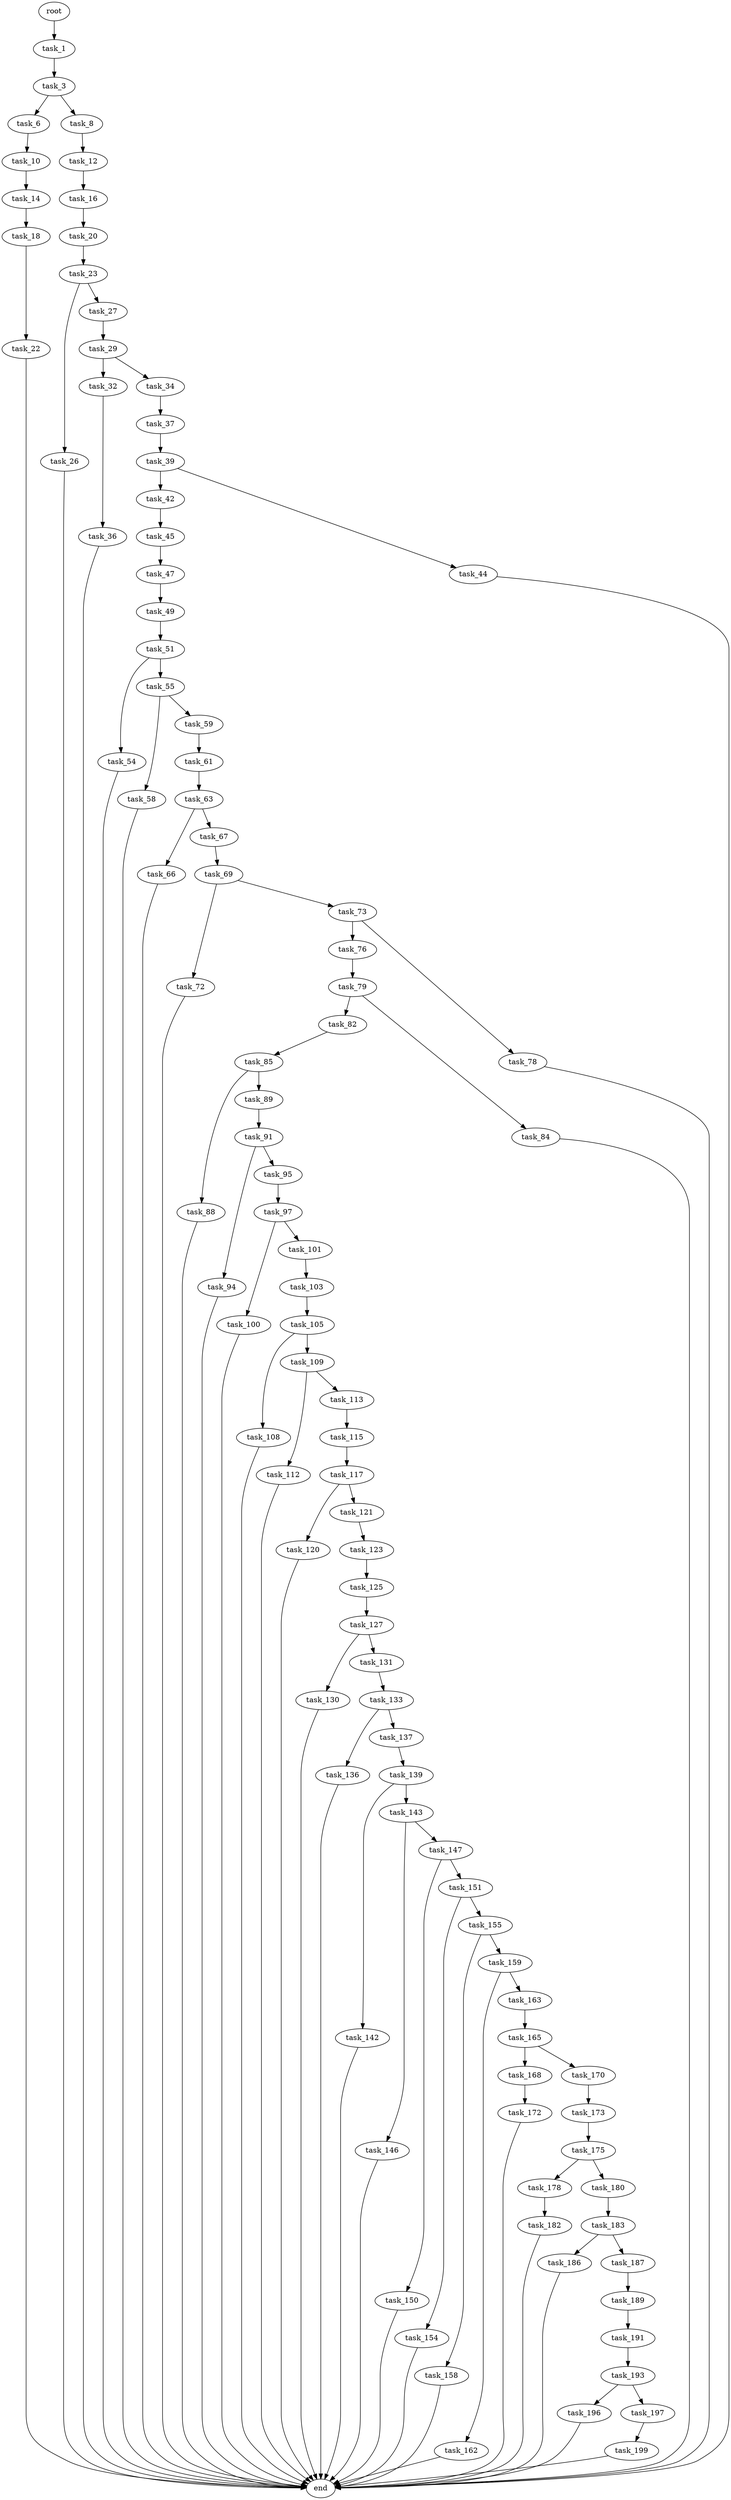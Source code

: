 digraph G {
  root [size="0.000000"];
  task_1 [size="43043994201.000000"];
  task_3 [size="28991029248.000000"];
  task_6 [size="133427270263.000000"];
  task_8 [size="368293445632.000000"];
  task_10 [size="68719476736.000000"];
  task_12 [size="231928233984.000000"];
  task_14 [size="312110402252.000000"];
  task_16 [size="134217728000.000000"];
  task_18 [size="1229440627716.000000"];
  task_20 [size="1073741824000.000000"];
  task_22 [size="134217728000.000000"];
  task_23 [size="1809264711.000000"];
  task_26 [size="549755813888.000000"];
  task_27 [size="1081604787.000000"];
  task_29 [size="4201741980.000000"];
  task_32 [size="549755813888.000000"];
  task_34 [size="1073741824000.000000"];
  task_36 [size="461052763213.000000"];
  task_37 [size="5275928809.000000"];
  task_39 [size="3242116744.000000"];
  task_42 [size="3494517496.000000"];
  task_44 [size="48043376442.000000"];
  task_45 [size="259607771714.000000"];
  task_47 [size="1073741824000.000000"];
  task_49 [size="59067013885.000000"];
  task_51 [size="28991029248.000000"];
  task_54 [size="231928233984.000000"];
  task_55 [size="317008075410.000000"];
  task_58 [size="1073741824000.000000"];
  task_59 [size="35159760285.000000"];
  task_61 [size="231928233984.000000"];
  task_63 [size="1171925191981.000000"];
  task_66 [size="3954761120.000000"];
  task_67 [size="549755813888.000000"];
  task_69 [size="549755813888.000000"];
  task_72 [size="351378413933.000000"];
  task_73 [size="6425693123.000000"];
  task_76 [size="37336847337.000000"];
  task_78 [size="642125485227.000000"];
  task_79 [size="71840025711.000000"];
  task_82 [size="231928233984.000000"];
  task_84 [size="23505344100.000000"];
  task_85 [size="34756707111.000000"];
  task_88 [size="8589934592.000000"];
  task_89 [size="296453323763.000000"];
  task_91 [size="134217728000.000000"];
  task_94 [size="110573109767.000000"];
  task_95 [size="7244474083.000000"];
  task_97 [size="1046981177971.000000"];
  task_100 [size="127643670980.000000"];
  task_101 [size="8589934592.000000"];
  task_103 [size="549755813888.000000"];
  task_105 [size="267681162824.000000"];
  task_108 [size="224216722344.000000"];
  task_109 [size="13751586717.000000"];
  task_112 [size="286378454395.000000"];
  task_113 [size="2025890544.000000"];
  task_115 [size="286124636349.000000"];
  task_117 [size="10061035901.000000"];
  task_120 [size="3567581874.000000"];
  task_121 [size="900400182.000000"];
  task_123 [size="231928233984.000000"];
  task_125 [size="11778663387.000000"];
  task_127 [size="1092517929490.000000"];
  task_130 [size="748618972764.000000"];
  task_131 [size="782757789696.000000"];
  task_133 [size="332166919131.000000"];
  task_136 [size="5351675326.000000"];
  task_137 [size="10782452050.000000"];
  task_139 [size="8589934592.000000"];
  task_142 [size="878206696155.000000"];
  task_143 [size="41054918115.000000"];
  task_146 [size="28991029248.000000"];
  task_147 [size="68719476736.000000"];
  task_150 [size="389942930053.000000"];
  task_151 [size="368293445632.000000"];
  task_154 [size="5838249310.000000"];
  task_155 [size="193801868799.000000"];
  task_158 [size="62921212759.000000"];
  task_159 [size="292517633394.000000"];
  task_162 [size="626249244711.000000"];
  task_163 [size="782757789696.000000"];
  task_165 [size="28991029248.000000"];
  task_168 [size="364217478197.000000"];
  task_170 [size="332909411010.000000"];
  task_172 [size="43620711916.000000"];
  task_173 [size="439499755695.000000"];
  task_175 [size="782757789696.000000"];
  task_178 [size="125125057825.000000"];
  task_180 [size="134217728000.000000"];
  task_182 [size="414023729564.000000"];
  task_183 [size="88753403984.000000"];
  task_186 [size="37602761290.000000"];
  task_187 [size="24910407299.000000"];
  task_189 [size="134217728000.000000"];
  task_191 [size="21742742776.000000"];
  task_193 [size="18125257337.000000"];
  task_196 [size="93897991573.000000"];
  task_197 [size="68719476736.000000"];
  task_199 [size="763912696001.000000"];
  end [size="0.000000"];

  root -> task_1 [size="1.000000"];
  task_1 -> task_3 [size="33554432.000000"];
  task_3 -> task_6 [size="75497472.000000"];
  task_3 -> task_8 [size="75497472.000000"];
  task_6 -> task_10 [size="209715200.000000"];
  task_8 -> task_12 [size="411041792.000000"];
  task_10 -> task_14 [size="134217728.000000"];
  task_12 -> task_16 [size="301989888.000000"];
  task_14 -> task_18 [size="301989888.000000"];
  task_16 -> task_20 [size="209715200.000000"];
  task_18 -> task_22 [size="838860800.000000"];
  task_20 -> task_23 [size="838860800.000000"];
  task_22 -> end [size="1.000000"];
  task_23 -> task_26 [size="75497472.000000"];
  task_23 -> task_27 [size="75497472.000000"];
  task_26 -> end [size="1.000000"];
  task_27 -> task_29 [size="75497472.000000"];
  task_29 -> task_32 [size="134217728.000000"];
  task_29 -> task_34 [size="134217728.000000"];
  task_32 -> task_36 [size="536870912.000000"];
  task_34 -> task_37 [size="838860800.000000"];
  task_36 -> end [size="1.000000"];
  task_37 -> task_39 [size="411041792.000000"];
  task_39 -> task_42 [size="209715200.000000"];
  task_39 -> task_44 [size="209715200.000000"];
  task_42 -> task_45 [size="301989888.000000"];
  task_44 -> end [size="1.000000"];
  task_45 -> task_47 [size="209715200.000000"];
  task_47 -> task_49 [size="838860800.000000"];
  task_49 -> task_51 [size="209715200.000000"];
  task_51 -> task_54 [size="75497472.000000"];
  task_51 -> task_55 [size="75497472.000000"];
  task_54 -> end [size="1.000000"];
  task_55 -> task_58 [size="301989888.000000"];
  task_55 -> task_59 [size="301989888.000000"];
  task_58 -> end [size="1.000000"];
  task_59 -> task_61 [size="838860800.000000"];
  task_61 -> task_63 [size="301989888.000000"];
  task_63 -> task_66 [size="838860800.000000"];
  task_63 -> task_67 [size="838860800.000000"];
  task_66 -> end [size="1.000000"];
  task_67 -> task_69 [size="536870912.000000"];
  task_69 -> task_72 [size="536870912.000000"];
  task_69 -> task_73 [size="536870912.000000"];
  task_72 -> end [size="1.000000"];
  task_73 -> task_76 [size="209715200.000000"];
  task_73 -> task_78 [size="209715200.000000"];
  task_76 -> task_79 [size="838860800.000000"];
  task_78 -> end [size="1.000000"];
  task_79 -> task_82 [size="209715200.000000"];
  task_79 -> task_84 [size="209715200.000000"];
  task_82 -> task_85 [size="301989888.000000"];
  task_84 -> end [size="1.000000"];
  task_85 -> task_88 [size="838860800.000000"];
  task_85 -> task_89 [size="838860800.000000"];
  task_88 -> end [size="1.000000"];
  task_89 -> task_91 [size="209715200.000000"];
  task_91 -> task_94 [size="209715200.000000"];
  task_91 -> task_95 [size="209715200.000000"];
  task_94 -> end [size="1.000000"];
  task_95 -> task_97 [size="209715200.000000"];
  task_97 -> task_100 [size="838860800.000000"];
  task_97 -> task_101 [size="838860800.000000"];
  task_100 -> end [size="1.000000"];
  task_101 -> task_103 [size="33554432.000000"];
  task_103 -> task_105 [size="536870912.000000"];
  task_105 -> task_108 [size="679477248.000000"];
  task_105 -> task_109 [size="679477248.000000"];
  task_108 -> end [size="1.000000"];
  task_109 -> task_112 [size="536870912.000000"];
  task_109 -> task_113 [size="536870912.000000"];
  task_112 -> end [size="1.000000"];
  task_113 -> task_115 [size="75497472.000000"];
  task_115 -> task_117 [size="301989888.000000"];
  task_117 -> task_120 [size="209715200.000000"];
  task_117 -> task_121 [size="209715200.000000"];
  task_120 -> end [size="1.000000"];
  task_121 -> task_123 [size="33554432.000000"];
  task_123 -> task_125 [size="301989888.000000"];
  task_125 -> task_127 [size="209715200.000000"];
  task_127 -> task_130 [size="679477248.000000"];
  task_127 -> task_131 [size="679477248.000000"];
  task_130 -> end [size="1.000000"];
  task_131 -> task_133 [size="679477248.000000"];
  task_133 -> task_136 [size="838860800.000000"];
  task_133 -> task_137 [size="838860800.000000"];
  task_136 -> end [size="1.000000"];
  task_137 -> task_139 [size="301989888.000000"];
  task_139 -> task_142 [size="33554432.000000"];
  task_139 -> task_143 [size="33554432.000000"];
  task_142 -> end [size="1.000000"];
  task_143 -> task_146 [size="33554432.000000"];
  task_143 -> task_147 [size="33554432.000000"];
  task_146 -> end [size="1.000000"];
  task_147 -> task_150 [size="134217728.000000"];
  task_147 -> task_151 [size="134217728.000000"];
  task_150 -> end [size="1.000000"];
  task_151 -> task_154 [size="411041792.000000"];
  task_151 -> task_155 [size="411041792.000000"];
  task_154 -> end [size="1.000000"];
  task_155 -> task_158 [size="134217728.000000"];
  task_155 -> task_159 [size="134217728.000000"];
  task_158 -> end [size="1.000000"];
  task_159 -> task_162 [size="301989888.000000"];
  task_159 -> task_163 [size="301989888.000000"];
  task_162 -> end [size="1.000000"];
  task_163 -> task_165 [size="679477248.000000"];
  task_165 -> task_168 [size="75497472.000000"];
  task_165 -> task_170 [size="75497472.000000"];
  task_168 -> task_172 [size="679477248.000000"];
  task_170 -> task_173 [size="838860800.000000"];
  task_172 -> end [size="1.000000"];
  task_173 -> task_175 [size="301989888.000000"];
  task_175 -> task_178 [size="679477248.000000"];
  task_175 -> task_180 [size="679477248.000000"];
  task_178 -> task_182 [size="301989888.000000"];
  task_180 -> task_183 [size="209715200.000000"];
  task_182 -> end [size="1.000000"];
  task_183 -> task_186 [size="75497472.000000"];
  task_183 -> task_187 [size="75497472.000000"];
  task_186 -> end [size="1.000000"];
  task_187 -> task_189 [size="536870912.000000"];
  task_189 -> task_191 [size="209715200.000000"];
  task_191 -> task_193 [size="411041792.000000"];
  task_193 -> task_196 [size="301989888.000000"];
  task_193 -> task_197 [size="301989888.000000"];
  task_196 -> end [size="1.000000"];
  task_197 -> task_199 [size="134217728.000000"];
  task_199 -> end [size="1.000000"];
}
